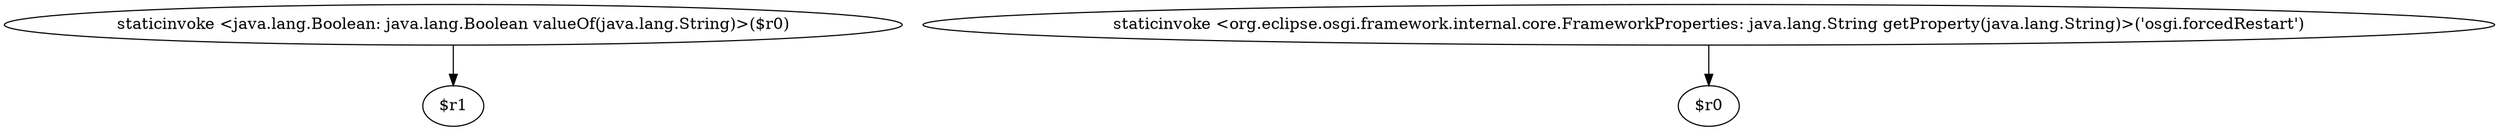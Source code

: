 digraph g {
0[label="staticinvoke <java.lang.Boolean: java.lang.Boolean valueOf(java.lang.String)>($r0)"]
1[label="$r1"]
0->1[label=""]
2[label="staticinvoke <org.eclipse.osgi.framework.internal.core.FrameworkProperties: java.lang.String getProperty(java.lang.String)>('osgi.forcedRestart')"]
3[label="$r0"]
2->3[label=""]
}